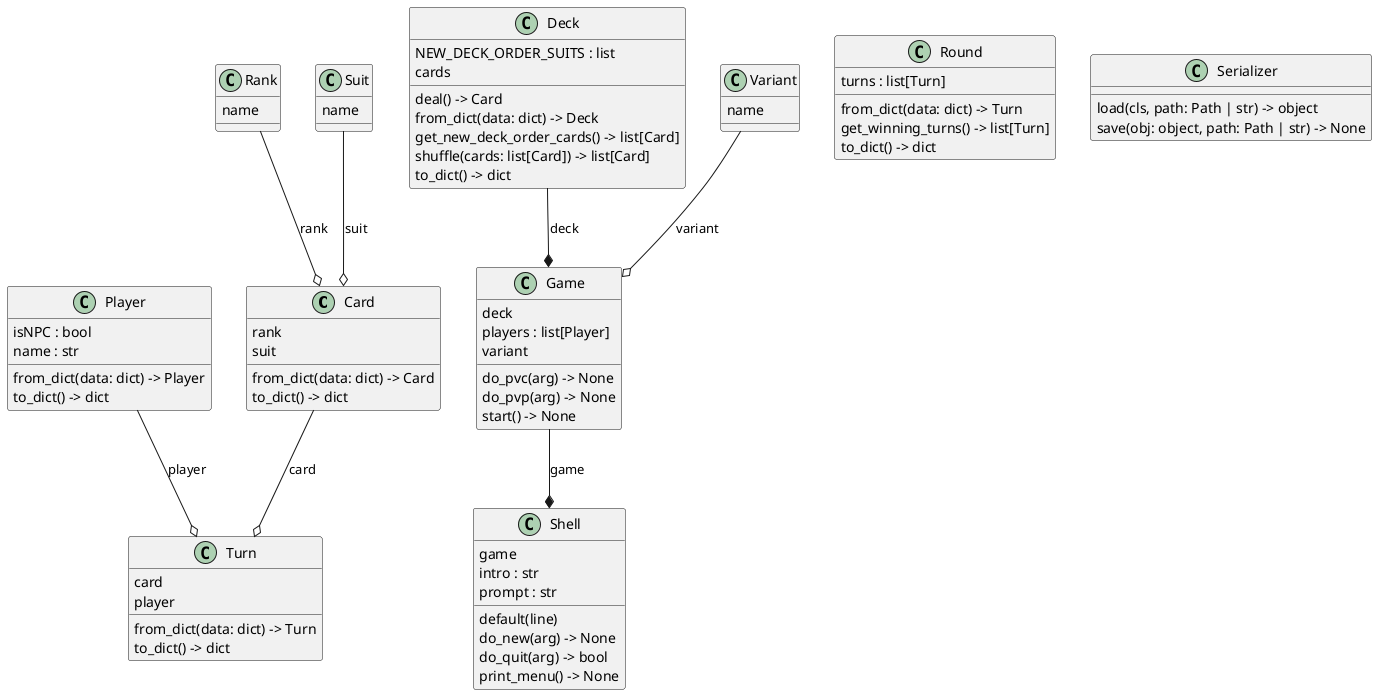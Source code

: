@startuml classes_war
set namespaceSeparator none
class "Card" as models.card.Card {
  rank
  suit
  from_dict(data: dict) -> Card
  to_dict() -> dict
}
class "Deck" as models.deck.Deck {
  NEW_DECK_ORDER_SUITS : list
  cards
  deal() -> Card
  from_dict(data: dict) -> Deck
  get_new_deck_order_cards() -> list[Card]
  shuffle(cards: list[Card]) -> list[Card]
  to_dict() -> dict
}
class "Game" as models.game.Game {
  deck
  players : list[Player]
  variant
  do_pvc(arg) -> None
  do_pvp(arg) -> None
  start() -> None
}
class "Player" as models.player.Player {
  isNPC : bool
  name : str
  from_dict(data: dict) -> Player
  to_dict() -> dict
}
class "Rank" as enums.rank.Rank {
  name
}
class "Round" as models.round.Round {
  turns : list[Turn]
  from_dict(data: dict) -> Turn
  get_winning_turns() -> list[Turn]
  to_dict() -> dict
}
class "Serializer" as utils.serializer.Serializer {
  load(cls, path: Path | str) -> object
  save(obj: object, path: Path | str) -> None
}
class "Shell" as models.shell.Shell {
  game
  intro : str
  prompt : str
  default(line)
  do_new(arg) -> None
  do_quit(arg) -> bool
  print_menu() -> None
}
class "Suit" as enums.suit.Suit {
  name
}
class "Turn" as models.turn.Turn {
  card
  player
  from_dict(data: dict) -> Turn
  to_dict() -> dict
}
class "Variant" as enums.variant.Variant {
  name
}
models.deck.Deck --* models.game.Game : deck
models.game.Game --* models.shell.Shell : game
enums.rank.Rank --o models.card.Card : rank
enums.suit.Suit --o models.card.Card : suit
enums.variant.Variant --o models.game.Game : variant
models.card.Card --o models.turn.Turn : card
models.player.Player --o models.turn.Turn : player
@enduml
